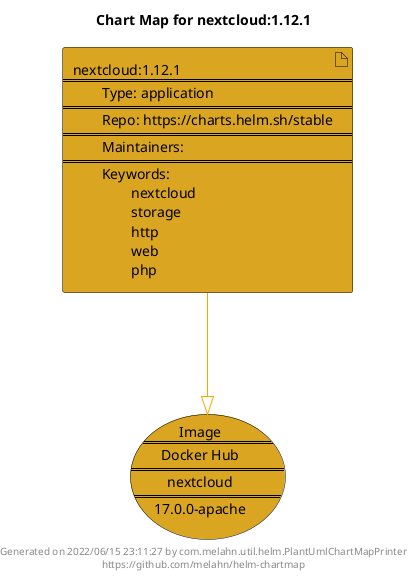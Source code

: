 @startuml
skinparam linetype ortho
skinparam backgroundColor white
skinparam usecaseBorderColor black
skinparam usecaseArrowColor LightSlateGray
skinparam artifactBorderColor black
skinparam artifactArrowColor LightSlateGray

title Chart Map for nextcloud:1.12.1

'There is one referenced Helm Chart
artifact "nextcloud:1.12.1\n====\n\tType: application\n====\n\tRepo: https://charts.helm.sh/stable\n====\n\tMaintainers: \n====\n\tKeywords: \n\t\tnextcloud\n\t\tstorage\n\t\thttp\n\t\tweb\n\t\tphp" as nextcloud_1_12_1 #GoldenRod

'There is one referenced Docker Image
usecase "Image\n====\nDocker Hub\n====\nnextcloud\n====\n17.0.0-apache" as nextcloud_17_0_0_apache #GoldenRod

'Chart Dependencies
nextcloud_1_12_1--[#orange]-|>nextcloud_17_0_0_apache

center footer Generated on 2022/06/15 23:11:27 by com.melahn.util.helm.PlantUmlChartMapPrinter\nhttps://github.com/melahn/helm-chartmap
@enduml
